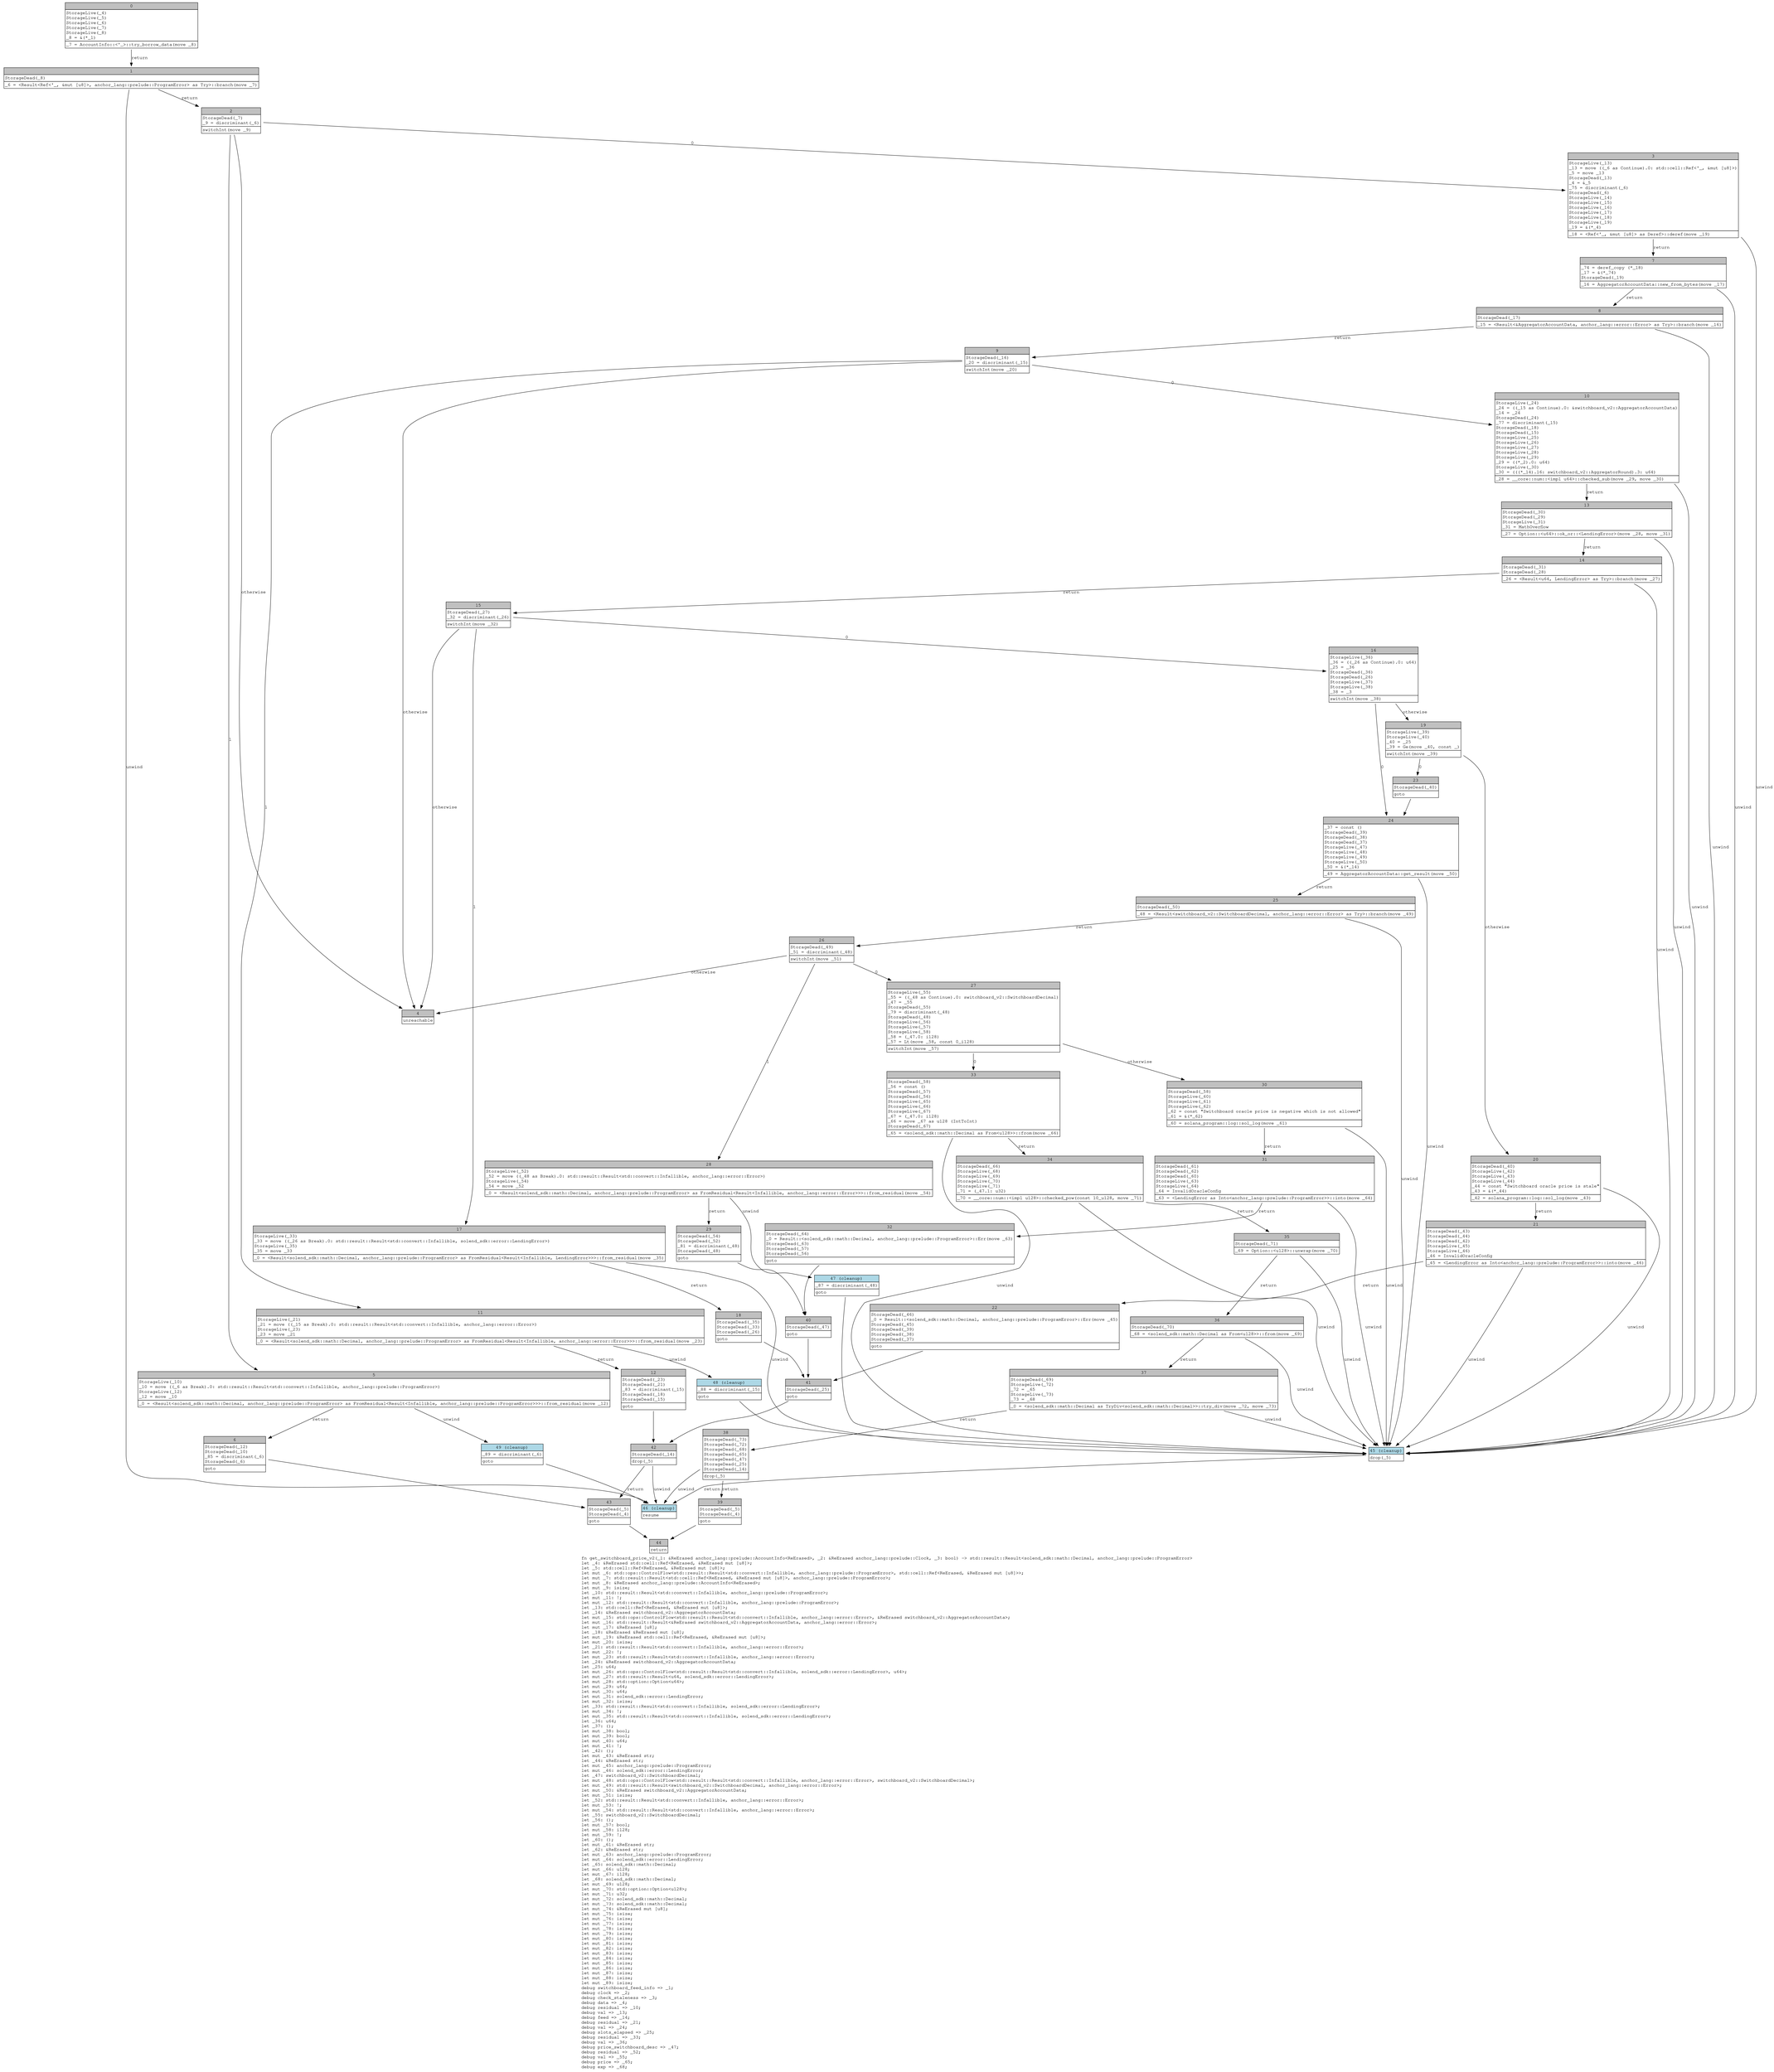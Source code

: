digraph Mir_0_85 {
    graph [fontname="Courier, monospace"];
    node [fontname="Courier, monospace"];
    edge [fontname="Courier, monospace"];
    label=<fn get_switchboard_price_v2(_1: &amp;ReErased anchor_lang::prelude::AccountInfo&lt;ReErased&gt;, _2: &amp;ReErased anchor_lang::prelude::Clock, _3: bool) -&gt; std::result::Result&lt;solend_sdk::math::Decimal, anchor_lang::prelude::ProgramError&gt;<br align="left"/>let _4: &amp;ReErased std::cell::Ref&lt;ReErased, &amp;ReErased mut [u8]&gt;;<br align="left"/>let _5: std::cell::Ref&lt;ReErased, &amp;ReErased mut [u8]&gt;;<br align="left"/>let mut _6: std::ops::ControlFlow&lt;std::result::Result&lt;std::convert::Infallible, anchor_lang::prelude::ProgramError&gt;, std::cell::Ref&lt;ReErased, &amp;ReErased mut [u8]&gt;&gt;;<br align="left"/>let mut _7: std::result::Result&lt;std::cell::Ref&lt;ReErased, &amp;ReErased mut [u8]&gt;, anchor_lang::prelude::ProgramError&gt;;<br align="left"/>let mut _8: &amp;ReErased anchor_lang::prelude::AccountInfo&lt;ReErased&gt;;<br align="left"/>let mut _9: isize;<br align="left"/>let _10: std::result::Result&lt;std::convert::Infallible, anchor_lang::prelude::ProgramError&gt;;<br align="left"/>let mut _11: !;<br align="left"/>let mut _12: std::result::Result&lt;std::convert::Infallible, anchor_lang::prelude::ProgramError&gt;;<br align="left"/>let _13: std::cell::Ref&lt;ReErased, &amp;ReErased mut [u8]&gt;;<br align="left"/>let _14: &amp;ReErased switchboard_v2::AggregatorAccountData;<br align="left"/>let mut _15: std::ops::ControlFlow&lt;std::result::Result&lt;std::convert::Infallible, anchor_lang::error::Error&gt;, &amp;ReErased switchboard_v2::AggregatorAccountData&gt;;<br align="left"/>let mut _16: std::result::Result&lt;&amp;ReErased switchboard_v2::AggregatorAccountData, anchor_lang::error::Error&gt;;<br align="left"/>let mut _17: &amp;ReErased [u8];<br align="left"/>let _18: &amp;ReErased &amp;ReErased mut [u8];<br align="left"/>let mut _19: &amp;ReErased std::cell::Ref&lt;ReErased, &amp;ReErased mut [u8]&gt;;<br align="left"/>let mut _20: isize;<br align="left"/>let _21: std::result::Result&lt;std::convert::Infallible, anchor_lang::error::Error&gt;;<br align="left"/>let mut _22: !;<br align="left"/>let mut _23: std::result::Result&lt;std::convert::Infallible, anchor_lang::error::Error&gt;;<br align="left"/>let _24: &amp;ReErased switchboard_v2::AggregatorAccountData;<br align="left"/>let _25: u64;<br align="left"/>let mut _26: std::ops::ControlFlow&lt;std::result::Result&lt;std::convert::Infallible, solend_sdk::error::LendingError&gt;, u64&gt;;<br align="left"/>let mut _27: std::result::Result&lt;u64, solend_sdk::error::LendingError&gt;;<br align="left"/>let mut _28: std::option::Option&lt;u64&gt;;<br align="left"/>let mut _29: u64;<br align="left"/>let mut _30: u64;<br align="left"/>let mut _31: solend_sdk::error::LendingError;<br align="left"/>let mut _32: isize;<br align="left"/>let _33: std::result::Result&lt;std::convert::Infallible, solend_sdk::error::LendingError&gt;;<br align="left"/>let mut _34: !;<br align="left"/>let mut _35: std::result::Result&lt;std::convert::Infallible, solend_sdk::error::LendingError&gt;;<br align="left"/>let _36: u64;<br align="left"/>let _37: ();<br align="left"/>let mut _38: bool;<br align="left"/>let mut _39: bool;<br align="left"/>let mut _40: u64;<br align="left"/>let mut _41: !;<br align="left"/>let _42: ();<br align="left"/>let mut _43: &amp;ReErased str;<br align="left"/>let _44: &amp;ReErased str;<br align="left"/>let mut _45: anchor_lang::prelude::ProgramError;<br align="left"/>let mut _46: solend_sdk::error::LendingError;<br align="left"/>let _47: switchboard_v2::SwitchboardDecimal;<br align="left"/>let mut _48: std::ops::ControlFlow&lt;std::result::Result&lt;std::convert::Infallible, anchor_lang::error::Error&gt;, switchboard_v2::SwitchboardDecimal&gt;;<br align="left"/>let mut _49: std::result::Result&lt;switchboard_v2::SwitchboardDecimal, anchor_lang::error::Error&gt;;<br align="left"/>let mut _50: &amp;ReErased switchboard_v2::AggregatorAccountData;<br align="left"/>let mut _51: isize;<br align="left"/>let _52: std::result::Result&lt;std::convert::Infallible, anchor_lang::error::Error&gt;;<br align="left"/>let mut _53: !;<br align="left"/>let mut _54: std::result::Result&lt;std::convert::Infallible, anchor_lang::error::Error&gt;;<br align="left"/>let _55: switchboard_v2::SwitchboardDecimal;<br align="left"/>let _56: ();<br align="left"/>let mut _57: bool;<br align="left"/>let mut _58: i128;<br align="left"/>let mut _59: !;<br align="left"/>let _60: ();<br align="left"/>let mut _61: &amp;ReErased str;<br align="left"/>let _62: &amp;ReErased str;<br align="left"/>let mut _63: anchor_lang::prelude::ProgramError;<br align="left"/>let mut _64: solend_sdk::error::LendingError;<br align="left"/>let _65: solend_sdk::math::Decimal;<br align="left"/>let mut _66: u128;<br align="left"/>let mut _67: i128;<br align="left"/>let _68: solend_sdk::math::Decimal;<br align="left"/>let mut _69: u128;<br align="left"/>let mut _70: std::option::Option&lt;u128&gt;;<br align="left"/>let mut _71: u32;<br align="left"/>let mut _72: solend_sdk::math::Decimal;<br align="left"/>let mut _73: solend_sdk::math::Decimal;<br align="left"/>let mut _74: &amp;ReErased mut [u8];<br align="left"/>let mut _75: isize;<br align="left"/>let mut _76: isize;<br align="left"/>let mut _77: isize;<br align="left"/>let mut _78: isize;<br align="left"/>let mut _79: isize;<br align="left"/>let mut _80: isize;<br align="left"/>let mut _81: isize;<br align="left"/>let mut _82: isize;<br align="left"/>let mut _83: isize;<br align="left"/>let mut _84: isize;<br align="left"/>let mut _85: isize;<br align="left"/>let mut _86: isize;<br align="left"/>let mut _87: isize;<br align="left"/>let mut _88: isize;<br align="left"/>let mut _89: isize;<br align="left"/>debug switchboard_feed_info =&gt; _1;<br align="left"/>debug clock =&gt; _2;<br align="left"/>debug check_staleness =&gt; _3;<br align="left"/>debug data =&gt; _4;<br align="left"/>debug residual =&gt; _10;<br align="left"/>debug val =&gt; _13;<br align="left"/>debug feed =&gt; _14;<br align="left"/>debug residual =&gt; _21;<br align="left"/>debug val =&gt; _24;<br align="left"/>debug slots_elapsed =&gt; _25;<br align="left"/>debug residual =&gt; _33;<br align="left"/>debug val =&gt; _36;<br align="left"/>debug price_switchboard_desc =&gt; _47;<br align="left"/>debug residual =&gt; _52;<br align="left"/>debug val =&gt; _55;<br align="left"/>debug price =&gt; _65;<br align="left"/>debug exp =&gt; _68;<br align="left"/>>;
    bb0__0_85 [shape="none", label=<<table border="0" cellborder="1" cellspacing="0"><tr><td bgcolor="gray" align="center" colspan="1">0</td></tr><tr><td align="left" balign="left">StorageLive(_4)<br/>StorageLive(_5)<br/>StorageLive(_6)<br/>StorageLive(_7)<br/>StorageLive(_8)<br/>_8 = &amp;(*_1)<br/></td></tr><tr><td align="left">_7 = AccountInfo::&lt;'_&gt;::try_borrow_data(move _8)</td></tr></table>>];
    bb1__0_85 [shape="none", label=<<table border="0" cellborder="1" cellspacing="0"><tr><td bgcolor="gray" align="center" colspan="1">1</td></tr><tr><td align="left" balign="left">StorageDead(_8)<br/></td></tr><tr><td align="left">_6 = &lt;Result&lt;Ref&lt;'_, &amp;mut [u8]&gt;, anchor_lang::prelude::ProgramError&gt; as Try&gt;::branch(move _7)</td></tr></table>>];
    bb2__0_85 [shape="none", label=<<table border="0" cellborder="1" cellspacing="0"><tr><td bgcolor="gray" align="center" colspan="1">2</td></tr><tr><td align="left" balign="left">StorageDead(_7)<br/>_9 = discriminant(_6)<br/></td></tr><tr><td align="left">switchInt(move _9)</td></tr></table>>];
    bb3__0_85 [shape="none", label=<<table border="0" cellborder="1" cellspacing="0"><tr><td bgcolor="gray" align="center" colspan="1">3</td></tr><tr><td align="left" balign="left">StorageLive(_13)<br/>_13 = move ((_6 as Continue).0: std::cell::Ref&lt;'_, &amp;mut [u8]&gt;)<br/>_5 = move _13<br/>StorageDead(_13)<br/>_4 = &amp;_5<br/>_75 = discriminant(_6)<br/>StorageDead(_6)<br/>StorageLive(_14)<br/>StorageLive(_15)<br/>StorageLive(_16)<br/>StorageLive(_17)<br/>StorageLive(_18)<br/>StorageLive(_19)<br/>_19 = &amp;(*_4)<br/></td></tr><tr><td align="left">_18 = &lt;Ref&lt;'_, &amp;mut [u8]&gt; as Deref&gt;::deref(move _19)</td></tr></table>>];
    bb4__0_85 [shape="none", label=<<table border="0" cellborder="1" cellspacing="0"><tr><td bgcolor="gray" align="center" colspan="1">4</td></tr><tr><td align="left">unreachable</td></tr></table>>];
    bb5__0_85 [shape="none", label=<<table border="0" cellborder="1" cellspacing="0"><tr><td bgcolor="gray" align="center" colspan="1">5</td></tr><tr><td align="left" balign="left">StorageLive(_10)<br/>_10 = move ((_6 as Break).0: std::result::Result&lt;std::convert::Infallible, anchor_lang::prelude::ProgramError&gt;)<br/>StorageLive(_12)<br/>_12 = move _10<br/></td></tr><tr><td align="left">_0 = &lt;Result&lt;solend_sdk::math::Decimal, anchor_lang::prelude::ProgramError&gt; as FromResidual&lt;Result&lt;Infallible, anchor_lang::prelude::ProgramError&gt;&gt;&gt;::from_residual(move _12)</td></tr></table>>];
    bb6__0_85 [shape="none", label=<<table border="0" cellborder="1" cellspacing="0"><tr><td bgcolor="gray" align="center" colspan="1">6</td></tr><tr><td align="left" balign="left">StorageDead(_12)<br/>StorageDead(_10)<br/>_85 = discriminant(_6)<br/>StorageDead(_6)<br/></td></tr><tr><td align="left">goto</td></tr></table>>];
    bb7__0_85 [shape="none", label=<<table border="0" cellborder="1" cellspacing="0"><tr><td bgcolor="gray" align="center" colspan="1">7</td></tr><tr><td align="left" balign="left">_74 = deref_copy (*_18)<br/>_17 = &amp;(*_74)<br/>StorageDead(_19)<br/></td></tr><tr><td align="left">_16 = AggregatorAccountData::new_from_bytes(move _17)</td></tr></table>>];
    bb8__0_85 [shape="none", label=<<table border="0" cellborder="1" cellspacing="0"><tr><td bgcolor="gray" align="center" colspan="1">8</td></tr><tr><td align="left" balign="left">StorageDead(_17)<br/></td></tr><tr><td align="left">_15 = &lt;Result&lt;&amp;AggregatorAccountData, anchor_lang::error::Error&gt; as Try&gt;::branch(move _16)</td></tr></table>>];
    bb9__0_85 [shape="none", label=<<table border="0" cellborder="1" cellspacing="0"><tr><td bgcolor="gray" align="center" colspan="1">9</td></tr><tr><td align="left" balign="left">StorageDead(_16)<br/>_20 = discriminant(_15)<br/></td></tr><tr><td align="left">switchInt(move _20)</td></tr></table>>];
    bb10__0_85 [shape="none", label=<<table border="0" cellborder="1" cellspacing="0"><tr><td bgcolor="gray" align="center" colspan="1">10</td></tr><tr><td align="left" balign="left">StorageLive(_24)<br/>_24 = ((_15 as Continue).0: &amp;switchboard_v2::AggregatorAccountData)<br/>_14 = _24<br/>StorageDead(_24)<br/>_77 = discriminant(_15)<br/>StorageDead(_18)<br/>StorageDead(_15)<br/>StorageLive(_25)<br/>StorageLive(_26)<br/>StorageLive(_27)<br/>StorageLive(_28)<br/>StorageLive(_29)<br/>_29 = ((*_2).0: u64)<br/>StorageLive(_30)<br/>_30 = (((*_14).16: switchboard_v2::AggregatorRound).3: u64)<br/></td></tr><tr><td align="left">_28 = __core::num::&lt;impl u64&gt;::checked_sub(move _29, move _30)</td></tr></table>>];
    bb11__0_85 [shape="none", label=<<table border="0" cellborder="1" cellspacing="0"><tr><td bgcolor="gray" align="center" colspan="1">11</td></tr><tr><td align="left" balign="left">StorageLive(_21)<br/>_21 = move ((_15 as Break).0: std::result::Result&lt;std::convert::Infallible, anchor_lang::error::Error&gt;)<br/>StorageLive(_23)<br/>_23 = move _21<br/></td></tr><tr><td align="left">_0 = &lt;Result&lt;solend_sdk::math::Decimal, anchor_lang::prelude::ProgramError&gt; as FromResidual&lt;Result&lt;Infallible, anchor_lang::error::Error&gt;&gt;&gt;::from_residual(move _23)</td></tr></table>>];
    bb12__0_85 [shape="none", label=<<table border="0" cellborder="1" cellspacing="0"><tr><td bgcolor="gray" align="center" colspan="1">12</td></tr><tr><td align="left" balign="left">StorageDead(_23)<br/>StorageDead(_21)<br/>_83 = discriminant(_15)<br/>StorageDead(_18)<br/>StorageDead(_15)<br/></td></tr><tr><td align="left">goto</td></tr></table>>];
    bb13__0_85 [shape="none", label=<<table border="0" cellborder="1" cellspacing="0"><tr><td bgcolor="gray" align="center" colspan="1">13</td></tr><tr><td align="left" balign="left">StorageDead(_30)<br/>StorageDead(_29)<br/>StorageLive(_31)<br/>_31 = MathOverflow<br/></td></tr><tr><td align="left">_27 = Option::&lt;u64&gt;::ok_or::&lt;LendingError&gt;(move _28, move _31)</td></tr></table>>];
    bb14__0_85 [shape="none", label=<<table border="0" cellborder="1" cellspacing="0"><tr><td bgcolor="gray" align="center" colspan="1">14</td></tr><tr><td align="left" balign="left">StorageDead(_31)<br/>StorageDead(_28)<br/></td></tr><tr><td align="left">_26 = &lt;Result&lt;u64, LendingError&gt; as Try&gt;::branch(move _27)</td></tr></table>>];
    bb15__0_85 [shape="none", label=<<table border="0" cellborder="1" cellspacing="0"><tr><td bgcolor="gray" align="center" colspan="1">15</td></tr><tr><td align="left" balign="left">StorageDead(_27)<br/>_32 = discriminant(_26)<br/></td></tr><tr><td align="left">switchInt(move _32)</td></tr></table>>];
    bb16__0_85 [shape="none", label=<<table border="0" cellborder="1" cellspacing="0"><tr><td bgcolor="gray" align="center" colspan="1">16</td></tr><tr><td align="left" balign="left">StorageLive(_36)<br/>_36 = ((_26 as Continue).0: u64)<br/>_25 = _36<br/>StorageDead(_36)<br/>StorageDead(_26)<br/>StorageLive(_37)<br/>StorageLive(_38)<br/>_38 = _3<br/></td></tr><tr><td align="left">switchInt(move _38)</td></tr></table>>];
    bb17__0_85 [shape="none", label=<<table border="0" cellborder="1" cellspacing="0"><tr><td bgcolor="gray" align="center" colspan="1">17</td></tr><tr><td align="left" balign="left">StorageLive(_33)<br/>_33 = move ((_26 as Break).0: std::result::Result&lt;std::convert::Infallible, solend_sdk::error::LendingError&gt;)<br/>StorageLive(_35)<br/>_35 = move _33<br/></td></tr><tr><td align="left">_0 = &lt;Result&lt;solend_sdk::math::Decimal, anchor_lang::prelude::ProgramError&gt; as FromResidual&lt;Result&lt;Infallible, LendingError&gt;&gt;&gt;::from_residual(move _35)</td></tr></table>>];
    bb18__0_85 [shape="none", label=<<table border="0" cellborder="1" cellspacing="0"><tr><td bgcolor="gray" align="center" colspan="1">18</td></tr><tr><td align="left" balign="left">StorageDead(_35)<br/>StorageDead(_33)<br/>StorageDead(_26)<br/></td></tr><tr><td align="left">goto</td></tr></table>>];
    bb19__0_85 [shape="none", label=<<table border="0" cellborder="1" cellspacing="0"><tr><td bgcolor="gray" align="center" colspan="1">19</td></tr><tr><td align="left" balign="left">StorageLive(_39)<br/>StorageLive(_40)<br/>_40 = _25<br/>_39 = Ge(move _40, const _)<br/></td></tr><tr><td align="left">switchInt(move _39)</td></tr></table>>];
    bb20__0_85 [shape="none", label=<<table border="0" cellborder="1" cellspacing="0"><tr><td bgcolor="gray" align="center" colspan="1">20</td></tr><tr><td align="left" balign="left">StorageDead(_40)<br/>StorageLive(_42)<br/>StorageLive(_43)<br/>StorageLive(_44)<br/>_44 = const &quot;Switchboard oracle price is stale&quot;<br/>_43 = &amp;(*_44)<br/></td></tr><tr><td align="left">_42 = solana_program::log::sol_log(move _43)</td></tr></table>>];
    bb21__0_85 [shape="none", label=<<table border="0" cellborder="1" cellspacing="0"><tr><td bgcolor="gray" align="center" colspan="1">21</td></tr><tr><td align="left" balign="left">StorageDead(_43)<br/>StorageDead(_44)<br/>StorageDead(_42)<br/>StorageLive(_45)<br/>StorageLive(_46)<br/>_46 = InvalidOracleConfig<br/></td></tr><tr><td align="left">_45 = &lt;LendingError as Into&lt;anchor_lang::prelude::ProgramError&gt;&gt;::into(move _46)</td></tr></table>>];
    bb22__0_85 [shape="none", label=<<table border="0" cellborder="1" cellspacing="0"><tr><td bgcolor="gray" align="center" colspan="1">22</td></tr><tr><td align="left" balign="left">StorageDead(_46)<br/>_0 = Result::&lt;solend_sdk::math::Decimal, anchor_lang::prelude::ProgramError&gt;::Err(move _45)<br/>StorageDead(_45)<br/>StorageDead(_39)<br/>StorageDead(_38)<br/>StorageDead(_37)<br/></td></tr><tr><td align="left">goto</td></tr></table>>];
    bb23__0_85 [shape="none", label=<<table border="0" cellborder="1" cellspacing="0"><tr><td bgcolor="gray" align="center" colspan="1">23</td></tr><tr><td align="left" balign="left">StorageDead(_40)<br/></td></tr><tr><td align="left">goto</td></tr></table>>];
    bb24__0_85 [shape="none", label=<<table border="0" cellborder="1" cellspacing="0"><tr><td bgcolor="gray" align="center" colspan="1">24</td></tr><tr><td align="left" balign="left">_37 = const ()<br/>StorageDead(_39)<br/>StorageDead(_38)<br/>StorageDead(_37)<br/>StorageLive(_47)<br/>StorageLive(_48)<br/>StorageLive(_49)<br/>StorageLive(_50)<br/>_50 = &amp;(*_14)<br/></td></tr><tr><td align="left">_49 = AggregatorAccountData::get_result(move _50)</td></tr></table>>];
    bb25__0_85 [shape="none", label=<<table border="0" cellborder="1" cellspacing="0"><tr><td bgcolor="gray" align="center" colspan="1">25</td></tr><tr><td align="left" balign="left">StorageDead(_50)<br/></td></tr><tr><td align="left">_48 = &lt;Result&lt;switchboard_v2::SwitchboardDecimal, anchor_lang::error::Error&gt; as Try&gt;::branch(move _49)</td></tr></table>>];
    bb26__0_85 [shape="none", label=<<table border="0" cellborder="1" cellspacing="0"><tr><td bgcolor="gray" align="center" colspan="1">26</td></tr><tr><td align="left" balign="left">StorageDead(_49)<br/>_51 = discriminant(_48)<br/></td></tr><tr><td align="left">switchInt(move _51)</td></tr></table>>];
    bb27__0_85 [shape="none", label=<<table border="0" cellborder="1" cellspacing="0"><tr><td bgcolor="gray" align="center" colspan="1">27</td></tr><tr><td align="left" balign="left">StorageLive(_55)<br/>_55 = ((_48 as Continue).0: switchboard_v2::SwitchboardDecimal)<br/>_47 = _55<br/>StorageDead(_55)<br/>_79 = discriminant(_48)<br/>StorageDead(_48)<br/>StorageLive(_56)<br/>StorageLive(_57)<br/>StorageLive(_58)<br/>_58 = (_47.0: i128)<br/>_57 = Lt(move _58, const 0_i128)<br/></td></tr><tr><td align="left">switchInt(move _57)</td></tr></table>>];
    bb28__0_85 [shape="none", label=<<table border="0" cellborder="1" cellspacing="0"><tr><td bgcolor="gray" align="center" colspan="1">28</td></tr><tr><td align="left" balign="left">StorageLive(_52)<br/>_52 = move ((_48 as Break).0: std::result::Result&lt;std::convert::Infallible, anchor_lang::error::Error&gt;)<br/>StorageLive(_54)<br/>_54 = move _52<br/></td></tr><tr><td align="left">_0 = &lt;Result&lt;solend_sdk::math::Decimal, anchor_lang::prelude::ProgramError&gt; as FromResidual&lt;Result&lt;Infallible, anchor_lang::error::Error&gt;&gt;&gt;::from_residual(move _54)</td></tr></table>>];
    bb29__0_85 [shape="none", label=<<table border="0" cellborder="1" cellspacing="0"><tr><td bgcolor="gray" align="center" colspan="1">29</td></tr><tr><td align="left" balign="left">StorageDead(_54)<br/>StorageDead(_52)<br/>_81 = discriminant(_48)<br/>StorageDead(_48)<br/></td></tr><tr><td align="left">goto</td></tr></table>>];
    bb30__0_85 [shape="none", label=<<table border="0" cellborder="1" cellspacing="0"><tr><td bgcolor="gray" align="center" colspan="1">30</td></tr><tr><td align="left" balign="left">StorageDead(_58)<br/>StorageLive(_60)<br/>StorageLive(_61)<br/>StorageLive(_62)<br/>_62 = const &quot;Switchboard oracle price is negative which is not allowed&quot;<br/>_61 = &amp;(*_62)<br/></td></tr><tr><td align="left">_60 = solana_program::log::sol_log(move _61)</td></tr></table>>];
    bb31__0_85 [shape="none", label=<<table border="0" cellborder="1" cellspacing="0"><tr><td bgcolor="gray" align="center" colspan="1">31</td></tr><tr><td align="left" balign="left">StorageDead(_61)<br/>StorageDead(_62)<br/>StorageDead(_60)<br/>StorageLive(_63)<br/>StorageLive(_64)<br/>_64 = InvalidOracleConfig<br/></td></tr><tr><td align="left">_63 = &lt;LendingError as Into&lt;anchor_lang::prelude::ProgramError&gt;&gt;::into(move _64)</td></tr></table>>];
    bb32__0_85 [shape="none", label=<<table border="0" cellborder="1" cellspacing="0"><tr><td bgcolor="gray" align="center" colspan="1">32</td></tr><tr><td align="left" balign="left">StorageDead(_64)<br/>_0 = Result::&lt;solend_sdk::math::Decimal, anchor_lang::prelude::ProgramError&gt;::Err(move _63)<br/>StorageDead(_63)<br/>StorageDead(_57)<br/>StorageDead(_56)<br/></td></tr><tr><td align="left">goto</td></tr></table>>];
    bb33__0_85 [shape="none", label=<<table border="0" cellborder="1" cellspacing="0"><tr><td bgcolor="gray" align="center" colspan="1">33</td></tr><tr><td align="left" balign="left">StorageDead(_58)<br/>_56 = const ()<br/>StorageDead(_57)<br/>StorageDead(_56)<br/>StorageLive(_65)<br/>StorageLive(_66)<br/>StorageLive(_67)<br/>_67 = (_47.0: i128)<br/>_66 = move _67 as u128 (IntToInt)<br/>StorageDead(_67)<br/></td></tr><tr><td align="left">_65 = &lt;solend_sdk::math::Decimal as From&lt;u128&gt;&gt;::from(move _66)</td></tr></table>>];
    bb34__0_85 [shape="none", label=<<table border="0" cellborder="1" cellspacing="0"><tr><td bgcolor="gray" align="center" colspan="1">34</td></tr><tr><td align="left" balign="left">StorageDead(_66)<br/>StorageLive(_68)<br/>StorageLive(_69)<br/>StorageLive(_70)<br/>StorageLive(_71)<br/>_71 = (_47.1: u32)<br/></td></tr><tr><td align="left">_70 = __core::num::&lt;impl u128&gt;::checked_pow(const 10_u128, move _71)</td></tr></table>>];
    bb35__0_85 [shape="none", label=<<table border="0" cellborder="1" cellspacing="0"><tr><td bgcolor="gray" align="center" colspan="1">35</td></tr><tr><td align="left" balign="left">StorageDead(_71)<br/></td></tr><tr><td align="left">_69 = Option::&lt;u128&gt;::unwrap(move _70)</td></tr></table>>];
    bb36__0_85 [shape="none", label=<<table border="0" cellborder="1" cellspacing="0"><tr><td bgcolor="gray" align="center" colspan="1">36</td></tr><tr><td align="left" balign="left">StorageDead(_70)<br/></td></tr><tr><td align="left">_68 = &lt;solend_sdk::math::Decimal as From&lt;u128&gt;&gt;::from(move _69)</td></tr></table>>];
    bb37__0_85 [shape="none", label=<<table border="0" cellborder="1" cellspacing="0"><tr><td bgcolor="gray" align="center" colspan="1">37</td></tr><tr><td align="left" balign="left">StorageDead(_69)<br/>StorageLive(_72)<br/>_72 = _65<br/>StorageLive(_73)<br/>_73 = _68<br/></td></tr><tr><td align="left">_0 = &lt;solend_sdk::math::Decimal as TryDiv&lt;solend_sdk::math::Decimal&gt;&gt;::try_div(move _72, move _73)</td></tr></table>>];
    bb38__0_85 [shape="none", label=<<table border="0" cellborder="1" cellspacing="0"><tr><td bgcolor="gray" align="center" colspan="1">38</td></tr><tr><td align="left" balign="left">StorageDead(_73)<br/>StorageDead(_72)<br/>StorageDead(_68)<br/>StorageDead(_65)<br/>StorageDead(_47)<br/>StorageDead(_25)<br/>StorageDead(_14)<br/></td></tr><tr><td align="left">drop(_5)</td></tr></table>>];
    bb39__0_85 [shape="none", label=<<table border="0" cellborder="1" cellspacing="0"><tr><td bgcolor="gray" align="center" colspan="1">39</td></tr><tr><td align="left" balign="left">StorageDead(_5)<br/>StorageDead(_4)<br/></td></tr><tr><td align="left">goto</td></tr></table>>];
    bb40__0_85 [shape="none", label=<<table border="0" cellborder="1" cellspacing="0"><tr><td bgcolor="gray" align="center" colspan="1">40</td></tr><tr><td align="left" balign="left">StorageDead(_47)<br/></td></tr><tr><td align="left">goto</td></tr></table>>];
    bb41__0_85 [shape="none", label=<<table border="0" cellborder="1" cellspacing="0"><tr><td bgcolor="gray" align="center" colspan="1">41</td></tr><tr><td align="left" balign="left">StorageDead(_25)<br/></td></tr><tr><td align="left">goto</td></tr></table>>];
    bb42__0_85 [shape="none", label=<<table border="0" cellborder="1" cellspacing="0"><tr><td bgcolor="gray" align="center" colspan="1">42</td></tr><tr><td align="left" balign="left">StorageDead(_14)<br/></td></tr><tr><td align="left">drop(_5)</td></tr></table>>];
    bb43__0_85 [shape="none", label=<<table border="0" cellborder="1" cellspacing="0"><tr><td bgcolor="gray" align="center" colspan="1">43</td></tr><tr><td align="left" balign="left">StorageDead(_5)<br/>StorageDead(_4)<br/></td></tr><tr><td align="left">goto</td></tr></table>>];
    bb44__0_85 [shape="none", label=<<table border="0" cellborder="1" cellspacing="0"><tr><td bgcolor="gray" align="center" colspan="1">44</td></tr><tr><td align="left">return</td></tr></table>>];
    bb45__0_85 [shape="none", label=<<table border="0" cellborder="1" cellspacing="0"><tr><td bgcolor="lightblue" align="center" colspan="1">45 (cleanup)</td></tr><tr><td align="left">drop(_5)</td></tr></table>>];
    bb46__0_85 [shape="none", label=<<table border="0" cellborder="1" cellspacing="0"><tr><td bgcolor="lightblue" align="center" colspan="1">46 (cleanup)</td></tr><tr><td align="left">resume</td></tr></table>>];
    bb47__0_85 [shape="none", label=<<table border="0" cellborder="1" cellspacing="0"><tr><td bgcolor="lightblue" align="center" colspan="1">47 (cleanup)</td></tr><tr><td align="left" balign="left">_87 = discriminant(_48)<br/></td></tr><tr><td align="left">goto</td></tr></table>>];
    bb48__0_85 [shape="none", label=<<table border="0" cellborder="1" cellspacing="0"><tr><td bgcolor="lightblue" align="center" colspan="1">48 (cleanup)</td></tr><tr><td align="left" balign="left">_88 = discriminant(_15)<br/></td></tr><tr><td align="left">goto</td></tr></table>>];
    bb49__0_85 [shape="none", label=<<table border="0" cellborder="1" cellspacing="0"><tr><td bgcolor="lightblue" align="center" colspan="1">49 (cleanup)</td></tr><tr><td align="left" balign="left">_89 = discriminant(_6)<br/></td></tr><tr><td align="left">goto</td></tr></table>>];
    bb0__0_85 -> bb1__0_85 [label="return"];
    bb1__0_85 -> bb2__0_85 [label="return"];
    bb1__0_85 -> bb46__0_85 [label="unwind"];
    bb2__0_85 -> bb3__0_85 [label="0"];
    bb2__0_85 -> bb5__0_85 [label="1"];
    bb2__0_85 -> bb4__0_85 [label="otherwise"];
    bb3__0_85 -> bb7__0_85 [label="return"];
    bb3__0_85 -> bb45__0_85 [label="unwind"];
    bb5__0_85 -> bb6__0_85 [label="return"];
    bb5__0_85 -> bb49__0_85 [label="unwind"];
    bb6__0_85 -> bb43__0_85 [label=""];
    bb7__0_85 -> bb8__0_85 [label="return"];
    bb7__0_85 -> bb45__0_85 [label="unwind"];
    bb8__0_85 -> bb9__0_85 [label="return"];
    bb8__0_85 -> bb45__0_85 [label="unwind"];
    bb9__0_85 -> bb10__0_85 [label="0"];
    bb9__0_85 -> bb11__0_85 [label="1"];
    bb9__0_85 -> bb4__0_85 [label="otherwise"];
    bb10__0_85 -> bb13__0_85 [label="return"];
    bb10__0_85 -> bb45__0_85 [label="unwind"];
    bb11__0_85 -> bb12__0_85 [label="return"];
    bb11__0_85 -> bb48__0_85 [label="unwind"];
    bb12__0_85 -> bb42__0_85 [label=""];
    bb13__0_85 -> bb14__0_85 [label="return"];
    bb13__0_85 -> bb45__0_85 [label="unwind"];
    bb14__0_85 -> bb15__0_85 [label="return"];
    bb14__0_85 -> bb45__0_85 [label="unwind"];
    bb15__0_85 -> bb16__0_85 [label="0"];
    bb15__0_85 -> bb17__0_85 [label="1"];
    bb15__0_85 -> bb4__0_85 [label="otherwise"];
    bb16__0_85 -> bb24__0_85 [label="0"];
    bb16__0_85 -> bb19__0_85 [label="otherwise"];
    bb17__0_85 -> bb18__0_85 [label="return"];
    bb17__0_85 -> bb45__0_85 [label="unwind"];
    bb18__0_85 -> bb41__0_85 [label=""];
    bb19__0_85 -> bb23__0_85 [label="0"];
    bb19__0_85 -> bb20__0_85 [label="otherwise"];
    bb20__0_85 -> bb21__0_85 [label="return"];
    bb20__0_85 -> bb45__0_85 [label="unwind"];
    bb21__0_85 -> bb22__0_85 [label="return"];
    bb21__0_85 -> bb45__0_85 [label="unwind"];
    bb22__0_85 -> bb41__0_85 [label=""];
    bb23__0_85 -> bb24__0_85 [label=""];
    bb24__0_85 -> bb25__0_85 [label="return"];
    bb24__0_85 -> bb45__0_85 [label="unwind"];
    bb25__0_85 -> bb26__0_85 [label="return"];
    bb25__0_85 -> bb45__0_85 [label="unwind"];
    bb26__0_85 -> bb27__0_85 [label="0"];
    bb26__0_85 -> bb28__0_85 [label="1"];
    bb26__0_85 -> bb4__0_85 [label="otherwise"];
    bb27__0_85 -> bb33__0_85 [label="0"];
    bb27__0_85 -> bb30__0_85 [label="otherwise"];
    bb28__0_85 -> bb29__0_85 [label="return"];
    bb28__0_85 -> bb47__0_85 [label="unwind"];
    bb29__0_85 -> bb40__0_85 [label=""];
    bb30__0_85 -> bb31__0_85 [label="return"];
    bb30__0_85 -> bb45__0_85 [label="unwind"];
    bb31__0_85 -> bb32__0_85 [label="return"];
    bb31__0_85 -> bb45__0_85 [label="unwind"];
    bb32__0_85 -> bb40__0_85 [label=""];
    bb33__0_85 -> bb34__0_85 [label="return"];
    bb33__0_85 -> bb45__0_85 [label="unwind"];
    bb34__0_85 -> bb35__0_85 [label="return"];
    bb34__0_85 -> bb45__0_85 [label="unwind"];
    bb35__0_85 -> bb36__0_85 [label="return"];
    bb35__0_85 -> bb45__0_85 [label="unwind"];
    bb36__0_85 -> bb37__0_85 [label="return"];
    bb36__0_85 -> bb45__0_85 [label="unwind"];
    bb37__0_85 -> bb38__0_85 [label="return"];
    bb37__0_85 -> bb45__0_85 [label="unwind"];
    bb38__0_85 -> bb39__0_85 [label="return"];
    bb38__0_85 -> bb46__0_85 [label="unwind"];
    bb39__0_85 -> bb44__0_85 [label=""];
    bb40__0_85 -> bb41__0_85 [label=""];
    bb41__0_85 -> bb42__0_85 [label=""];
    bb42__0_85 -> bb43__0_85 [label="return"];
    bb42__0_85 -> bb46__0_85 [label="unwind"];
    bb43__0_85 -> bb44__0_85 [label=""];
    bb45__0_85 -> bb46__0_85 [label="return"];
    bb47__0_85 -> bb45__0_85 [label=""];
    bb48__0_85 -> bb45__0_85 [label=""];
    bb49__0_85 -> bb46__0_85 [label=""];
}
